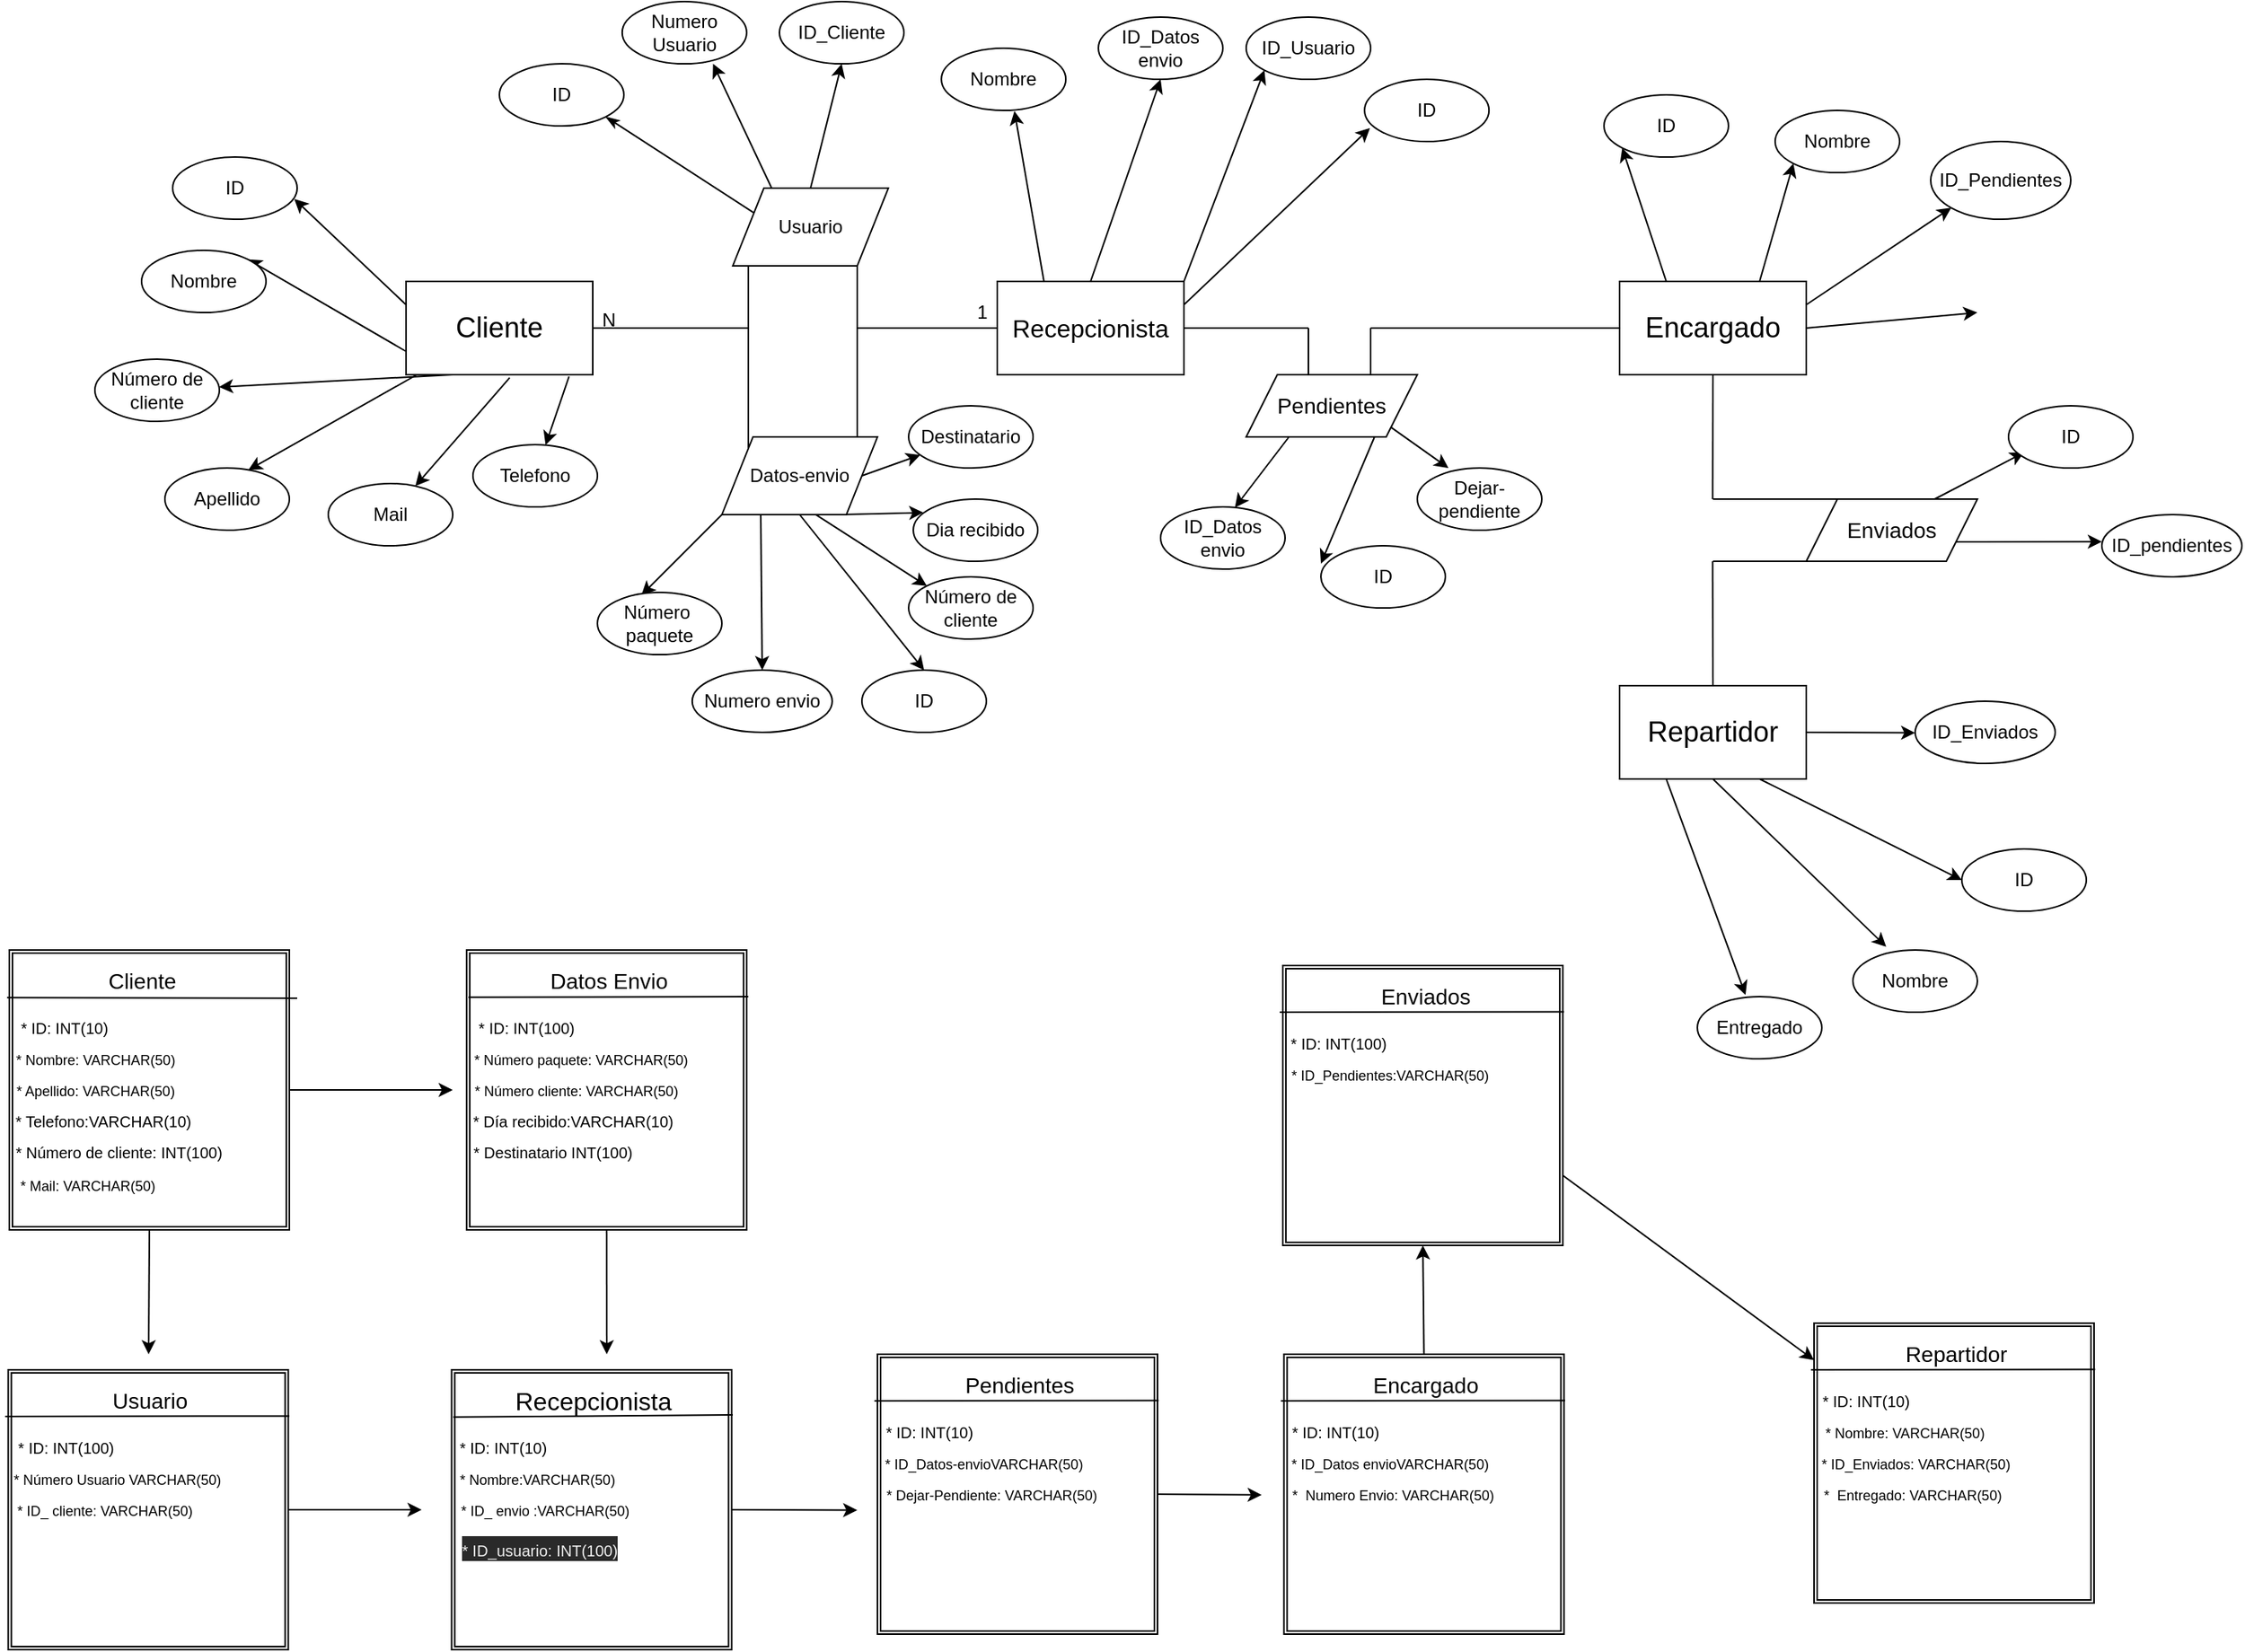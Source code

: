 <mxfile>
    <diagram id="szAuExEihpR_oLBRPBaR" name="Página-1">
        <mxGraphModel dx="1611" dy="537" grid="1" gridSize="10" guides="1" tooltips="1" connect="1" arrows="1" fold="1" page="1" pageScale="1" pageWidth="827" pageHeight="1169" math="0" shadow="0">
            <root>
                <mxCell id="0"/>
                <mxCell id="1" parent="0"/>
                <mxCell id="41" style="edgeStyle=none;html=1;exitX=0.25;exitY=1;exitDx=0;exitDy=0;" parent="1" source="2" target="45" edge="1">
                    <mxGeometry relative="1" as="geometry">
                        <mxPoint x="100" y="330" as="targetPoint"/>
                    </mxGeometry>
                </mxCell>
                <mxCell id="46" style="edgeStyle=none;html=1;entryX=0.67;entryY=0.032;entryDx=0;entryDy=0;entryPerimeter=0;" parent="1" source="2" target="47" edge="1">
                    <mxGeometry relative="1" as="geometry">
                        <mxPoint x="150.0" y="360.0" as="targetPoint"/>
                    </mxGeometry>
                </mxCell>
                <mxCell id="50" style="edgeStyle=none;html=1;exitX=0.555;exitY=1.033;exitDx=0;exitDy=0;exitPerimeter=0;" parent="1" source="2" target="48" edge="1">
                    <mxGeometry relative="1" as="geometry"/>
                </mxCell>
                <mxCell id="62" style="edgeStyle=none;html=1;exitX=0.873;exitY=1.019;exitDx=0;exitDy=0;exitPerimeter=0;" parent="1" source="2" target="61" edge="1">
                    <mxGeometry relative="1" as="geometry"/>
                </mxCell>
                <mxCell id="105" style="edgeStyle=none;html=1;exitX=0;exitY=0.25;exitDx=0;exitDy=0;entryX=0.977;entryY=0.675;entryDx=0;entryDy=0;entryPerimeter=0;" parent="1" source="2" target="104" edge="1">
                    <mxGeometry relative="1" as="geometry"/>
                </mxCell>
                <mxCell id="2" value="&lt;font style=&quot;font-size: 18px&quot;&gt;Cliente&lt;/font&gt;" style="rounded=0;whiteSpace=wrap;html=1;" parent="1" vertex="1">
                    <mxGeometry x="120" y="200" width="120" height="60" as="geometry"/>
                </mxCell>
                <mxCell id="4" value="" style="endArrow=none;html=1;exitX=1;exitY=0.5;exitDx=0;exitDy=0;" parent="1" source="2" edge="1">
                    <mxGeometry width="50" height="50" relative="1" as="geometry">
                        <mxPoint x="470" y="330" as="sourcePoint"/>
                        <mxPoint x="340" y="230" as="targetPoint"/>
                    </mxGeometry>
                </mxCell>
                <mxCell id="5" value="N" style="text;html=1;align=center;verticalAlign=middle;resizable=0;points=[];autosize=1;strokeColor=none;fillColor=none;" parent="1" vertex="1">
                    <mxGeometry x="240" y="215" width="20" height="20" as="geometry"/>
                </mxCell>
                <mxCell id="66" style="edgeStyle=none;html=1;exitX=0.25;exitY=0;exitDx=0;exitDy=0;entryX=0.587;entryY=1.01;entryDx=0;entryDy=0;entryPerimeter=0;" parent="1" source="7" target="68" edge="1">
                    <mxGeometry relative="1" as="geometry">
                        <mxPoint x="500.0" y="140.0" as="targetPoint"/>
                    </mxGeometry>
                </mxCell>
                <mxCell id="70" style="edgeStyle=none;html=1;exitX=0.5;exitY=0;exitDx=0;exitDy=0;entryX=0.5;entryY=1;entryDx=0;entryDy=0;" parent="1" source="7" target="69" edge="1">
                    <mxGeometry relative="1" as="geometry"/>
                </mxCell>
                <mxCell id="126" style="edgeStyle=none;html=1;exitX=1;exitY=0;exitDx=0;exitDy=0;entryX=0;entryY=1;entryDx=0;entryDy=0;" parent="1" source="7" target="127" edge="1">
                    <mxGeometry relative="1" as="geometry">
                        <mxPoint x="680" y="100" as="targetPoint"/>
                    </mxGeometry>
                </mxCell>
                <mxCell id="184" style="edgeStyle=none;html=1;exitX=1;exitY=0.25;exitDx=0;exitDy=0;entryX=0.043;entryY=0.785;entryDx=0;entryDy=0;entryPerimeter=0;" parent="1" source="7" target="185" edge="1">
                    <mxGeometry relative="1" as="geometry">
                        <mxPoint x="710" y="150" as="targetPoint"/>
                    </mxGeometry>
                </mxCell>
                <mxCell id="7" value="&lt;font size=&quot;3&quot;&gt;Recepcionista&lt;/font&gt;" style="rounded=0;whiteSpace=wrap;html=1;" parent="1" vertex="1">
                    <mxGeometry x="500" y="200" width="120" height="60" as="geometry"/>
                </mxCell>
                <mxCell id="8" value="" style="endArrow=none;html=1;" parent="1" target="7" edge="1">
                    <mxGeometry width="50" height="50" relative="1" as="geometry">
                        <mxPoint x="410" y="230" as="sourcePoint"/>
                        <mxPoint x="520" y="280" as="targetPoint"/>
                    </mxGeometry>
                </mxCell>
                <mxCell id="39" value="" style="endArrow=classic;html=1;exitX=0;exitY=0.75;exitDx=0;exitDy=0;entryX=1;entryY=0;entryDx=0;entryDy=0;" parent="1" source="2" target="43" edge="1">
                    <mxGeometry width="50" height="50" relative="1" as="geometry">
                        <mxPoint x="100" y="360" as="sourcePoint"/>
                        <mxPoint x="60" y="300" as="targetPoint"/>
                    </mxGeometry>
                </mxCell>
                <mxCell id="43" value="Nombre" style="ellipse;whiteSpace=wrap;html=1;" parent="1" vertex="1">
                    <mxGeometry x="-50" y="180" width="80" height="40" as="geometry"/>
                </mxCell>
                <mxCell id="45" value="Número de&lt;br&gt;cliente" style="ellipse;whiteSpace=wrap;html=1;" parent="1" vertex="1">
                    <mxGeometry x="-80" y="250" width="80" height="40" as="geometry"/>
                </mxCell>
                <mxCell id="47" value="Apellido" style="ellipse;whiteSpace=wrap;html=1;" parent="1" vertex="1">
                    <mxGeometry x="-35" y="320" width="80" height="40" as="geometry"/>
                </mxCell>
                <mxCell id="48" value="Mail" style="ellipse;whiteSpace=wrap;html=1;" parent="1" vertex="1">
                    <mxGeometry x="70" y="330" width="80" height="40" as="geometry"/>
                </mxCell>
                <mxCell id="61" value="Telefono" style="ellipse;whiteSpace=wrap;html=1;" parent="1" vertex="1">
                    <mxGeometry x="163" y="305" width="80" height="40" as="geometry"/>
                </mxCell>
                <mxCell id="65" value="1" style="text;html=1;align=center;verticalAlign=middle;resizable=0;points=[];autosize=1;strokeColor=none;fillColor=none;" parent="1" vertex="1">
                    <mxGeometry x="480" y="210" width="20" height="20" as="geometry"/>
                </mxCell>
                <mxCell id="68" value="Nombre" style="ellipse;whiteSpace=wrap;html=1;" parent="1" vertex="1">
                    <mxGeometry x="464.08" y="50" width="80" height="40" as="geometry"/>
                </mxCell>
                <mxCell id="69" value="ID_Datos&lt;br&gt;envio" style="ellipse;whiteSpace=wrap;html=1;" parent="1" vertex="1">
                    <mxGeometry x="565" y="30" width="80" height="40" as="geometry"/>
                </mxCell>
                <mxCell id="71" value="" style="endArrow=none;html=1;" parent="1" edge="1">
                    <mxGeometry width="50" height="50" relative="1" as="geometry">
                        <mxPoint x="340" y="310" as="sourcePoint"/>
                        <mxPoint x="340" y="230" as="targetPoint"/>
                    </mxGeometry>
                </mxCell>
                <mxCell id="72" value="" style="endArrow=none;html=1;" parent="1" edge="1">
                    <mxGeometry width="50" height="50" relative="1" as="geometry">
                        <mxPoint x="410" y="310" as="sourcePoint"/>
                        <mxPoint x="410" y="230" as="targetPoint"/>
                    </mxGeometry>
                </mxCell>
                <mxCell id="75" style="edgeStyle=none;html=1;exitX=0;exitY=1;exitDx=0;exitDy=0;entryX=0.354;entryY=0.044;entryDx=0;entryDy=0;entryPerimeter=0;" parent="1" source="73" target="74" edge="1">
                    <mxGeometry relative="1" as="geometry"/>
                </mxCell>
                <mxCell id="76" style="edgeStyle=none;html=1;entryX=0;entryY=0;entryDx=0;entryDy=0;exitX=0.599;exitY=0.994;exitDx=0;exitDy=0;exitPerimeter=0;" parent="1" source="73" target="77" edge="1">
                    <mxGeometry relative="1" as="geometry">
                        <mxPoint x="410.0" y="420" as="targetPoint"/>
                        <mxPoint x="382" y="360" as="sourcePoint"/>
                    </mxGeometry>
                </mxCell>
                <mxCell id="79" style="edgeStyle=none;html=1;exitX=0.75;exitY=1;exitDx=0;exitDy=0;entryX=0.08;entryY=0.217;entryDx=0;entryDy=0;entryPerimeter=0;" parent="1" source="73" target="78" edge="1">
                    <mxGeometry relative="1" as="geometry"/>
                </mxCell>
                <mxCell id="81" style="edgeStyle=none;html=1;exitX=1;exitY=0.5;exitDx=0;exitDy=0;" parent="1" source="73" target="80" edge="1">
                    <mxGeometry relative="1" as="geometry"/>
                </mxCell>
                <mxCell id="128" style="edgeStyle=none;html=1;exitX=0.5;exitY=1;exitDx=0;exitDy=0;entryX=0.5;entryY=0;entryDx=0;entryDy=0;" parent="1" source="73" target="129" edge="1">
                    <mxGeometry relative="1" as="geometry">
                        <mxPoint x="340" y="460" as="targetPoint"/>
                    </mxGeometry>
                </mxCell>
                <mxCell id="256" style="edgeStyle=none;html=1;exitX=0.25;exitY=1;exitDx=0;exitDy=0;entryX=0.5;entryY=0;entryDx=0;entryDy=0;" edge="1" parent="1" source="73" target="255">
                    <mxGeometry relative="1" as="geometry"/>
                </mxCell>
                <mxCell id="73" value="Datos-envio" style="shape=parallelogram;perimeter=parallelogramPerimeter;whiteSpace=wrap;html=1;fixedSize=1;" parent="1" vertex="1">
                    <mxGeometry x="323" y="300" width="100" height="50" as="geometry"/>
                </mxCell>
                <mxCell id="74" value="Número&amp;nbsp;&lt;br&gt;paquete" style="ellipse;whiteSpace=wrap;html=1;" parent="1" vertex="1">
                    <mxGeometry x="243" y="400" width="80" height="40" as="geometry"/>
                </mxCell>
                <mxCell id="77" value="Número de&lt;br&gt;cliente" style="ellipse;whiteSpace=wrap;html=1;" parent="1" vertex="1">
                    <mxGeometry x="443.04" y="390" width="80" height="40" as="geometry"/>
                </mxCell>
                <mxCell id="78" value="Dia recibido" style="ellipse;whiteSpace=wrap;html=1;" parent="1" vertex="1">
                    <mxGeometry x="446.04" y="340" width="80" height="40" as="geometry"/>
                </mxCell>
                <mxCell id="80" value="Destinatario" style="ellipse;whiteSpace=wrap;html=1;" parent="1" vertex="1">
                    <mxGeometry x="443.04" y="280" width="80" height="40" as="geometry"/>
                </mxCell>
                <mxCell id="269" style="edgeStyle=none;html=1;exitX=1;exitY=0.5;exitDx=0;exitDy=0;" edge="1" parent="1" source="100">
                    <mxGeometry relative="1" as="geometry">
                        <mxPoint x="150" y="720" as="targetPoint"/>
                    </mxGeometry>
                </mxCell>
                <mxCell id="270" style="edgeStyle=none;html=1;exitX=0.5;exitY=1;exitDx=0;exitDy=0;" edge="1" parent="1" source="100">
                    <mxGeometry relative="1" as="geometry">
                        <mxPoint x="-45.474" y="890" as="targetPoint"/>
                    </mxGeometry>
                </mxCell>
                <mxCell id="100" value="" style="shape=ext;double=1;whiteSpace=wrap;html=1;aspect=fixed;" parent="1" vertex="1">
                    <mxGeometry x="-135" y="630" width="180" height="180" as="geometry"/>
                </mxCell>
                <mxCell id="101" value="" style="endArrow=none;html=1;exitX=-0.008;exitY=0.17;exitDx=0;exitDy=0;exitPerimeter=0;" parent="1" source="100" edge="1">
                    <mxGeometry width="50" height="50" relative="1" as="geometry">
                        <mxPoint x="-135" y="670" as="sourcePoint"/>
                        <mxPoint x="50" y="661" as="targetPoint"/>
                    </mxGeometry>
                </mxCell>
                <mxCell id="102" value="&lt;font style=&quot;font-size: 14px&quot;&gt;Cliente&lt;/font&gt;" style="text;html=1;align=center;verticalAlign=middle;resizable=0;points=[];autosize=1;strokeColor=none;fillColor=none;" parent="1" vertex="1">
                    <mxGeometry x="-80" y="640" width="60" height="20" as="geometry"/>
                </mxCell>
                <mxCell id="103" value="&lt;font style=&quot;font-size: 9px&quot;&gt;* Nombre: VARCHAR(50)&lt;/font&gt;" style="text;html=1;align=center;verticalAlign=middle;resizable=0;points=[];autosize=1;strokeColor=none;fillColor=none;" parent="1" vertex="1">
                    <mxGeometry x="-140" y="690" width="120" height="20" as="geometry"/>
                </mxCell>
                <mxCell id="104" value="ID" style="ellipse;whiteSpace=wrap;html=1;" parent="1" vertex="1">
                    <mxGeometry x="-30" y="120" width="80" height="40" as="geometry"/>
                </mxCell>
                <mxCell id="106" value="&lt;font style=&quot;font-size: 10px&quot;&gt;* ID: INT(10)&lt;/font&gt;" style="text;html=1;align=center;verticalAlign=middle;resizable=0;points=[];autosize=1;strokeColor=none;fillColor=none;" parent="1" vertex="1">
                    <mxGeometry x="-135" y="670" width="70" height="20" as="geometry"/>
                </mxCell>
                <mxCell id="107" value="&lt;span style=&quot;font-size: 9px&quot;&gt;* Apellido: VARCHAR(50)&lt;/span&gt;" style="text;html=1;align=center;verticalAlign=middle;resizable=0;points=[];autosize=1;strokeColor=none;fillColor=none;fontSize=10;" parent="1" vertex="1">
                    <mxGeometry x="-140" y="710" width="120" height="20" as="geometry"/>
                </mxCell>
                <mxCell id="108" value="* Telefono:VARCHAR(10)" style="text;html=1;align=center;verticalAlign=middle;resizable=0;points=[];autosize=1;strokeColor=none;fillColor=none;fontSize=10;" parent="1" vertex="1">
                    <mxGeometry x="-140" y="730" width="130" height="20" as="geometry"/>
                </mxCell>
                <mxCell id="109" value="* Número de cliente: INT(100)" style="text;html=1;align=center;verticalAlign=middle;resizable=0;points=[];autosize=1;strokeColor=none;fillColor=none;fontSize=10;" parent="1" vertex="1">
                    <mxGeometry x="-140" y="750" width="150" height="20" as="geometry"/>
                </mxCell>
                <mxCell id="168" style="edgeStyle=none;rounded=1;html=1;exitX=0.5;exitY=1;exitDx=0;exitDy=0;fontSize=14;endArrow=none;endFill=0;" parent="1" source="112" edge="1">
                    <mxGeometry relative="1" as="geometry">
                        <mxPoint x="959.8" y="340" as="targetPoint"/>
                    </mxGeometry>
                </mxCell>
                <mxCell id="233" style="edgeStyle=none;html=1;exitX=0.25;exitY=0;exitDx=0;exitDy=0;fontSize=18;entryX=0;entryY=1;entryDx=0;entryDy=0;" parent="1" source="112" target="234" edge="1">
                    <mxGeometry relative="1" as="geometry">
                        <mxPoint x="990" y="150" as="targetPoint"/>
                    </mxGeometry>
                </mxCell>
                <mxCell id="236" style="edgeStyle=none;html=1;exitX=0.75;exitY=0;exitDx=0;exitDy=0;entryX=0;entryY=1;entryDx=0;entryDy=0;fontSize=18;" parent="1" source="112" target="235" edge="1">
                    <mxGeometry relative="1" as="geometry"/>
                </mxCell>
                <mxCell id="237" style="edgeStyle=none;html=1;exitX=1;exitY=0.25;exitDx=0;exitDy=0;fontSize=18;entryX=0;entryY=1;entryDx=0;entryDy=0;" parent="1" source="112" target="238" edge="1">
                    <mxGeometry relative="1" as="geometry">
                        <mxPoint x="1090.0" y="180" as="targetPoint"/>
                    </mxGeometry>
                </mxCell>
                <mxCell id="267" style="edgeStyle=none;html=1;exitX=1;exitY=0.5;exitDx=0;exitDy=0;" edge="1" parent="1" source="112">
                    <mxGeometry relative="1" as="geometry">
                        <mxPoint x="1130" y="220" as="targetPoint"/>
                    </mxGeometry>
                </mxCell>
                <mxCell id="112" value="&lt;font style=&quot;font-size: 18px&quot;&gt;Encargado&lt;/font&gt;" style="rounded=0;whiteSpace=wrap;html=1;" parent="1" vertex="1">
                    <mxGeometry x="900" y="200" width="120" height="60" as="geometry"/>
                </mxCell>
                <mxCell id="120" value="" style="endArrow=none;html=1;fontSize=18;exitX=1;exitY=0.5;exitDx=0;exitDy=0;" parent="1" source="7" edge="1">
                    <mxGeometry width="50" height="50" relative="1" as="geometry">
                        <mxPoint x="620" y="240" as="sourcePoint"/>
                        <mxPoint x="700" y="230" as="targetPoint"/>
                    </mxGeometry>
                </mxCell>
                <mxCell id="122" value="" style="endArrow=none;html=1;fontSize=18;entryX=0;entryY=0.5;entryDx=0;entryDy=0;" parent="1" target="112" edge="1">
                    <mxGeometry width="50" height="50" relative="1" as="geometry">
                        <mxPoint x="740" y="230" as="sourcePoint"/>
                        <mxPoint x="810" y="240" as="targetPoint"/>
                    </mxGeometry>
                </mxCell>
                <mxCell id="123" value="" style="endArrow=none;html=1;fontSize=18;" parent="1" edge="1">
                    <mxGeometry width="50" height="50" relative="1" as="geometry">
                        <mxPoint x="340" y="230" as="sourcePoint"/>
                        <mxPoint x="340" y="170" as="targetPoint"/>
                    </mxGeometry>
                </mxCell>
                <mxCell id="124" value="" style="endArrow=none;html=1;fontSize=18;" parent="1" edge="1">
                    <mxGeometry width="50" height="50" relative="1" as="geometry">
                        <mxPoint x="410" y="230" as="sourcePoint"/>
                        <mxPoint x="410" y="170" as="targetPoint"/>
                    </mxGeometry>
                </mxCell>
                <mxCell id="130" style="edgeStyle=none;html=1;exitX=0.25;exitY=0;exitDx=0;exitDy=0;entryX=0.73;entryY=1.001;entryDx=0;entryDy=0;entryPerimeter=0;" parent="1" source="125" target="132" edge="1">
                    <mxGeometry relative="1" as="geometry">
                        <mxPoint x="330" y="110" as="targetPoint"/>
                    </mxGeometry>
                </mxCell>
                <mxCell id="131" style="edgeStyle=none;html=1;exitX=0.5;exitY=0;exitDx=0;exitDy=0;entryX=0.5;entryY=1;entryDx=0;entryDy=0;" parent="1" source="125" target="133" edge="1">
                    <mxGeometry relative="1" as="geometry">
                        <mxPoint x="380" y="100" as="targetPoint"/>
                    </mxGeometry>
                </mxCell>
                <mxCell id="182" style="edgeStyle=none;rounded=1;html=1;exitX=0;exitY=0.25;exitDx=0;exitDy=0;fontSize=14;startArrow=none;startFill=0;endArrow=classicThin;endFill=1;entryX=1;entryY=1;entryDx=0;entryDy=0;" parent="1" source="125" target="183" edge="1">
                    <mxGeometry relative="1" as="geometry">
                        <mxPoint x="260" y="100" as="targetPoint"/>
                    </mxGeometry>
                </mxCell>
                <mxCell id="125" value="Usuario" style="shape=parallelogram;perimeter=parallelogramPerimeter;whiteSpace=wrap;html=1;fixedSize=1;" parent="1" vertex="1">
                    <mxGeometry x="330" y="140" width="100" height="50" as="geometry"/>
                </mxCell>
                <mxCell id="127" value="ID_Usuario" style="ellipse;whiteSpace=wrap;html=1;" parent="1" vertex="1">
                    <mxGeometry x="660" y="30" width="80" height="40" as="geometry"/>
                </mxCell>
                <mxCell id="129" value="ID" style="ellipse;whiteSpace=wrap;html=1;" parent="1" vertex="1">
                    <mxGeometry x="413" y="450" width="80" height="40" as="geometry"/>
                </mxCell>
                <mxCell id="132" value="Numero&lt;br&gt;Usuario" style="ellipse;whiteSpace=wrap;html=1;" parent="1" vertex="1">
                    <mxGeometry x="258.92" y="20" width="80" height="40" as="geometry"/>
                </mxCell>
                <mxCell id="133" value="ID_Cliente" style="ellipse;whiteSpace=wrap;html=1;" parent="1" vertex="1">
                    <mxGeometry x="360" y="20" width="80" height="40" as="geometry"/>
                </mxCell>
                <mxCell id="146" style="edgeStyle=none;html=1;exitX=0.25;exitY=1;exitDx=0;exitDy=0;fontSize=14;entryX=0.597;entryY=0.011;entryDx=0;entryDy=0;entryPerimeter=0;" parent="1" source="139" target="145" edge="1">
                    <mxGeometry relative="1" as="geometry">
                        <mxPoint x="680" y="330" as="targetPoint"/>
                    </mxGeometry>
                </mxCell>
                <mxCell id="148" style="edgeStyle=none;html=1;exitX=0.75;exitY=1;exitDx=0;exitDy=0;entryX=0;entryY=0.286;entryDx=0;entryDy=0;entryPerimeter=0;fontSize=14;" parent="1" source="139" target="147" edge="1">
                    <mxGeometry relative="1" as="geometry"/>
                </mxCell>
                <mxCell id="261" style="edgeStyle=none;html=1;exitX=1;exitY=1;exitDx=0;exitDy=0;" edge="1" parent="1" source="139">
                    <mxGeometry relative="1" as="geometry">
                        <mxPoint x="790" y="320" as="targetPoint"/>
                    </mxGeometry>
                </mxCell>
                <mxCell id="139" value="&lt;font style=&quot;font-size: 14px&quot;&gt;Pendientes&lt;/font&gt;" style="shape=parallelogram;perimeter=parallelogramPerimeter;whiteSpace=wrap;html=1;fixedSize=1;" parent="1" vertex="1">
                    <mxGeometry x="660" y="260" width="110" height="40" as="geometry"/>
                </mxCell>
                <mxCell id="141" value="" style="endArrow=none;html=1;" parent="1" edge="1">
                    <mxGeometry width="50" height="50" relative="1" as="geometry">
                        <mxPoint x="700" y="260" as="sourcePoint"/>
                        <mxPoint x="700" y="230" as="targetPoint"/>
                    </mxGeometry>
                </mxCell>
                <mxCell id="142" value="" style="endArrow=none;html=1;" parent="1" edge="1">
                    <mxGeometry width="50" height="50" relative="1" as="geometry">
                        <mxPoint x="740" y="260" as="sourcePoint"/>
                        <mxPoint x="740" y="230" as="targetPoint"/>
                    </mxGeometry>
                </mxCell>
                <mxCell id="145" value="ID_Datos&lt;br&gt;envio" style="ellipse;whiteSpace=wrap;html=1;" parent="1" vertex="1">
                    <mxGeometry x="605" y="345" width="80" height="40" as="geometry"/>
                </mxCell>
                <mxCell id="147" value="ID" style="ellipse;whiteSpace=wrap;html=1;" parent="1" vertex="1">
                    <mxGeometry x="708.04" y="370" width="80" height="40" as="geometry"/>
                </mxCell>
                <mxCell id="271" style="edgeStyle=none;html=1;exitX=0.5;exitY=1;exitDx=0;exitDy=0;" edge="1" parent="1" source="150">
                    <mxGeometry relative="1" as="geometry">
                        <mxPoint x="249" y="890" as="targetPoint"/>
                    </mxGeometry>
                </mxCell>
                <mxCell id="150" value="" style="shape=ext;double=1;whiteSpace=wrap;html=1;aspect=fixed;" parent="1" vertex="1">
                    <mxGeometry x="158.92" y="630" width="180" height="180" as="geometry"/>
                </mxCell>
                <mxCell id="152" value="&lt;font style=&quot;font-size: 14px&quot;&gt;Datos Envio&lt;/font&gt;" style="text;html=1;align=center;verticalAlign=middle;resizable=0;points=[];autosize=1;strokeColor=none;fillColor=none;" parent="1" vertex="1">
                    <mxGeometry x="205" y="640" width="90" height="20" as="geometry"/>
                </mxCell>
                <mxCell id="153" value="&lt;font style=&quot;font-size: 9px&quot;&gt;* Número paquete: VARCHAR(50)&lt;/font&gt;" style="text;html=1;align=center;verticalAlign=middle;resizable=0;points=[];autosize=1;strokeColor=none;fillColor=none;" parent="1" vertex="1">
                    <mxGeometry x="156.96" y="690" width="150" height="20" as="geometry"/>
                </mxCell>
                <mxCell id="154" value="&lt;font style=&quot;font-size: 10px&quot;&gt;* ID: INT(100)&lt;/font&gt;" style="text;html=1;align=center;verticalAlign=middle;resizable=0;points=[];autosize=1;strokeColor=none;fillColor=none;" parent="1" vertex="1">
                    <mxGeometry x="156.96" y="670" width="80" height="20" as="geometry"/>
                </mxCell>
                <mxCell id="155" value="&lt;span style=&quot;font-size: 9px&quot;&gt;* Número cliente: VARCHAR(50)&lt;/span&gt;" style="text;html=1;align=center;verticalAlign=middle;resizable=0;points=[];autosize=1;strokeColor=none;fillColor=none;fontSize=10;" parent="1" vertex="1">
                    <mxGeometry x="153.92" y="710" width="150" height="20" as="geometry"/>
                </mxCell>
                <mxCell id="156" value="* Día recibido:VARCHAR(10)" style="text;html=1;align=center;verticalAlign=middle;resizable=0;points=[];autosize=1;strokeColor=none;fillColor=none;fontSize=10;" parent="1" vertex="1">
                    <mxGeometry x="156.96" y="730" width="140" height="20" as="geometry"/>
                </mxCell>
                <mxCell id="157" value="* Destinatario INT(100)" style="text;html=1;align=center;verticalAlign=middle;resizable=0;points=[];autosize=1;strokeColor=none;fillColor=none;fontSize=10;" parent="1" vertex="1">
                    <mxGeometry x="153.92" y="750" width="120" height="20" as="geometry"/>
                </mxCell>
                <mxCell id="160" value="" style="endArrow=none;html=1;fontSize=14;entryX=0.006;entryY=0.169;entryDx=0;entryDy=0;entryPerimeter=0;" parent="1" target="150" edge="1">
                    <mxGeometry width="50" height="50" relative="1" as="geometry">
                        <mxPoint x="340" y="660" as="sourcePoint"/>
                        <mxPoint x="-6.08" y="570" as="targetPoint"/>
                    </mxGeometry>
                </mxCell>
                <mxCell id="169" style="edgeStyle=none;rounded=1;html=1;exitX=0.5;exitY=0;exitDx=0;exitDy=0;fontSize=14;endArrow=none;endFill=0;" parent="1" source="164" edge="1">
                    <mxGeometry relative="1" as="geometry">
                        <mxPoint x="959.8" y="380" as="targetPoint"/>
                    </mxGeometry>
                </mxCell>
                <mxCell id="241" style="edgeStyle=none;html=1;exitX=0.5;exitY=1;exitDx=0;exitDy=0;fontSize=18;entryX=0.267;entryY=-0.053;entryDx=0;entryDy=0;entryPerimeter=0;" parent="1" source="164" target="244" edge="1">
                    <mxGeometry relative="1" as="geometry">
                        <mxPoint x="1070" y="620" as="targetPoint"/>
                    </mxGeometry>
                </mxCell>
                <mxCell id="246" style="edgeStyle=none;html=1;exitX=0.75;exitY=1;exitDx=0;exitDy=0;entryX=0;entryY=0.5;entryDx=0;entryDy=0;fontSize=18;" parent="1" source="164" target="245" edge="1">
                    <mxGeometry relative="1" as="geometry"/>
                </mxCell>
                <mxCell id="248" style="edgeStyle=none;html=1;exitX=0.25;exitY=1;exitDx=0;exitDy=0;fontSize=18;entryX=0.387;entryY=-0.027;entryDx=0;entryDy=0;entryPerimeter=0;" parent="1" source="164" target="249" edge="1">
                    <mxGeometry relative="1" as="geometry">
                        <mxPoint x="980.0" y="650" as="targetPoint"/>
                    </mxGeometry>
                </mxCell>
                <mxCell id="258" style="edgeStyle=none;html=1;exitX=1;exitY=0.5;exitDx=0;exitDy=0;" edge="1" parent="1" source="164">
                    <mxGeometry relative="1" as="geometry">
                        <mxPoint x="1090" y="490.333" as="targetPoint"/>
                    </mxGeometry>
                </mxCell>
                <mxCell id="164" value="&lt;font style=&quot;font-size: 18px&quot;&gt;Repartidor&lt;/font&gt;" style="rounded=0;whiteSpace=wrap;html=1;" parent="1" vertex="1">
                    <mxGeometry x="900" y="460" width="120" height="60" as="geometry"/>
                </mxCell>
                <mxCell id="170" style="edgeStyle=none;rounded=1;html=1;exitX=0.75;exitY=0;exitDx=0;exitDy=0;fontSize=14;endArrow=classic;endFill=1;" parent="1" source="165" edge="1">
                    <mxGeometry relative="1" as="geometry">
                        <mxPoint x="1160" y="310" as="targetPoint"/>
                    </mxGeometry>
                </mxCell>
                <mxCell id="172" style="edgeStyle=none;rounded=1;html=1;exitX=1;exitY=0.75;exitDx=0;exitDy=0;fontSize=14;endArrow=classic;endFill=1;" parent="1" source="165" edge="1">
                    <mxGeometry relative="1" as="geometry">
                        <mxPoint x="1210" y="367.4" as="targetPoint"/>
                    </mxGeometry>
                </mxCell>
                <mxCell id="165" value="&lt;span style=&quot;font-size: 14px&quot;&gt;Enviados&lt;/span&gt;" style="shape=parallelogram;perimeter=parallelogramPerimeter;whiteSpace=wrap;html=1;fixedSize=1;" parent="1" vertex="1">
                    <mxGeometry x="1020" y="340" width="110" height="40" as="geometry"/>
                </mxCell>
                <mxCell id="166" value="" style="endArrow=none;html=1;rounded=1;fontSize=14;" parent="1" edge="1">
                    <mxGeometry width="50" height="50" relative="1" as="geometry">
                        <mxPoint x="1050" y="340" as="sourcePoint"/>
                        <mxPoint x="960" y="340" as="targetPoint"/>
                    </mxGeometry>
                </mxCell>
                <mxCell id="167" value="" style="endArrow=none;html=1;rounded=1;fontSize=14;exitX=0;exitY=1;exitDx=0;exitDy=0;" parent="1" source="165" edge="1">
                    <mxGeometry width="50" height="50" relative="1" as="geometry">
                        <mxPoint x="900" y="440" as="sourcePoint"/>
                        <mxPoint x="960" y="380" as="targetPoint"/>
                    </mxGeometry>
                </mxCell>
                <mxCell id="175" value="ID" style="ellipse;whiteSpace=wrap;html=1;" parent="1" vertex="1">
                    <mxGeometry x="1150" y="280" width="80" height="40" as="geometry"/>
                </mxCell>
                <mxCell id="176" value="ID_pendientes" style="ellipse;whiteSpace=wrap;html=1;" parent="1" vertex="1">
                    <mxGeometry x="1210" y="350" width="90" height="40" as="geometry"/>
                </mxCell>
                <mxCell id="183" value="ID" style="ellipse;whiteSpace=wrap;html=1;" parent="1" vertex="1">
                    <mxGeometry x="180" y="60" width="80" height="40" as="geometry"/>
                </mxCell>
                <mxCell id="185" value="ID" style="ellipse;whiteSpace=wrap;html=1;" parent="1" vertex="1">
                    <mxGeometry x="736.08" y="70" width="80" height="40" as="geometry"/>
                </mxCell>
                <mxCell id="272" style="edgeStyle=none;html=1;exitX=1;exitY=0.5;exitDx=0;exitDy=0;" edge="1" parent="1" source="186">
                    <mxGeometry relative="1" as="geometry">
                        <mxPoint x="130" y="990" as="targetPoint"/>
                    </mxGeometry>
                </mxCell>
                <mxCell id="186" value="" style="shape=ext;double=1;whiteSpace=wrap;html=1;aspect=fixed;" parent="1" vertex="1">
                    <mxGeometry x="-135.72" y="900" width="180" height="180" as="geometry"/>
                </mxCell>
                <mxCell id="187" value="&lt;font style=&quot;font-size: 14px&quot;&gt;Usuario&lt;/font&gt;" style="text;html=1;align=center;verticalAlign=middle;resizable=0;points=[];autosize=1;strokeColor=none;fillColor=none;" parent="1" vertex="1">
                    <mxGeometry x="-74.64" y="910" width="60" height="20" as="geometry"/>
                </mxCell>
                <mxCell id="188" value="&lt;font style=&quot;font-size: 9px&quot;&gt;* Número Usuario VARCHAR(50)&lt;/font&gt;" style="text;html=1;align=center;verticalAlign=middle;resizable=0;points=[];autosize=1;strokeColor=none;fillColor=none;" parent="1" vertex="1">
                    <mxGeometry x="-140.72" y="960" width="150" height="20" as="geometry"/>
                </mxCell>
                <mxCell id="189" value="&lt;font style=&quot;font-size: 10px&quot;&gt;* ID: INT(100)&lt;/font&gt;" style="text;html=1;align=center;verticalAlign=middle;resizable=0;points=[];autosize=1;strokeColor=none;fillColor=none;" parent="1" vertex="1">
                    <mxGeometry x="-138.76" y="940" width="80" height="20" as="geometry"/>
                </mxCell>
                <mxCell id="190" value="&lt;span style=&quot;font-size: 9px&quot;&gt;* ID_ cliente: VARCHAR(50)&lt;/span&gt;" style="text;html=1;align=center;verticalAlign=middle;resizable=0;points=[];autosize=1;strokeColor=none;fillColor=none;fontSize=10;" parent="1" vertex="1">
                    <mxGeometry x="-138.76" y="980" width="130" height="20" as="geometry"/>
                </mxCell>
                <mxCell id="193" value="" style="endArrow=none;html=1;fontSize=14;exitX=1.004;exitY=0.165;exitDx=0;exitDy=0;exitPerimeter=0;" parent="1" source="186" edge="1">
                    <mxGeometry width="50" height="50" relative="1" as="geometry">
                        <mxPoint x="-350.72" y="890" as="sourcePoint"/>
                        <mxPoint x="-137.68" y="930" as="targetPoint"/>
                    </mxGeometry>
                </mxCell>
                <mxCell id="273" style="edgeStyle=none;html=1;exitX=1;exitY=0.5;exitDx=0;exitDy=0;" edge="1" parent="1" source="198">
                    <mxGeometry relative="1" as="geometry">
                        <mxPoint x="410" y="990.25" as="targetPoint"/>
                    </mxGeometry>
                </mxCell>
                <mxCell id="198" value="" style="shape=ext;double=1;whiteSpace=wrap;html=1;aspect=fixed;" parent="1" vertex="1">
                    <mxGeometry x="149.28" y="900" width="180" height="180" as="geometry"/>
                </mxCell>
                <mxCell id="199" value="&lt;span style=&quot;font-size: medium&quot;&gt;Recepcionista&lt;/span&gt;" style="text;html=1;align=center;verticalAlign=middle;resizable=0;points=[];autosize=1;strokeColor=none;fillColor=none;" parent="1" vertex="1">
                    <mxGeometry x="180.36" y="910" width="120" height="20" as="geometry"/>
                </mxCell>
                <mxCell id="200" value="&lt;font style=&quot;font-size: 9px&quot;&gt;* Nombre:VARCHAR(50)&lt;/font&gt;" style="text;html=1;align=center;verticalAlign=middle;resizable=0;points=[];autosize=1;strokeColor=none;fillColor=none;" parent="1" vertex="1">
                    <mxGeometry x="144.28" y="960" width="120" height="20" as="geometry"/>
                </mxCell>
                <mxCell id="201" value="&lt;font style=&quot;font-size: 10px&quot;&gt;* ID: INT(10)&lt;/font&gt;" style="text;html=1;align=center;verticalAlign=middle;resizable=0;points=[];autosize=1;strokeColor=none;fillColor=none;" parent="1" vertex="1">
                    <mxGeometry x="147.32" y="940" width="70" height="20" as="geometry"/>
                </mxCell>
                <mxCell id="202" value="&lt;span style=&quot;font-size: 9px&quot;&gt;* ID_ envio :VARCHAR(50)&lt;/span&gt;" style="text;html=1;align=center;verticalAlign=middle;resizable=0;points=[];autosize=1;strokeColor=none;fillColor=none;fontSize=10;" parent="1" vertex="1">
                    <mxGeometry x="149.28" y="980" width="120" height="20" as="geometry"/>
                </mxCell>
                <mxCell id="203" value="" style="endArrow=none;html=1;fontSize=14;entryX=0.006;entryY=0.169;entryDx=0;entryDy=0;entryPerimeter=0;exitX=1.004;exitY=0.161;exitDx=0;exitDy=0;exitPerimeter=0;" parent="1" source="198" target="198" edge="1">
                    <mxGeometry width="50" height="50" relative="1" as="geometry">
                        <mxPoint x="324.28" y="930" as="sourcePoint"/>
                        <mxPoint x="-15.72" y="840" as="targetPoint"/>
                    </mxGeometry>
                </mxCell>
                <mxCell id="205" value="&lt;span style=&quot;font-size: 9px&quot;&gt;* Mail: VARCHAR(50)&lt;/span&gt;" style="text;html=1;align=center;verticalAlign=middle;resizable=0;points=[];autosize=1;strokeColor=none;fillColor=none;fontSize=14;" parent="1" vertex="1">
                    <mxGeometry x="-135" y="770" width="100" height="20" as="geometry"/>
                </mxCell>
                <mxCell id="207" value="&lt;span style=&quot;color: rgb(240 , 240 , 240) ; font-family: &amp;#34;helvetica&amp;#34; ; font-style: normal ; font-weight: 400 ; letter-spacing: normal ; text-align: center ; text-indent: 0px ; text-transform: none ; word-spacing: 0px ; background-color: rgb(42 , 42 , 42) ; display: inline ; float: none&quot;&gt;&lt;font style=&quot;font-size: 10px&quot;&gt;* ID_usuario: INT(100)&lt;/font&gt;&lt;/span&gt;" style="text;whiteSpace=wrap;html=1;fontSize=14;" parent="1" vertex="1">
                    <mxGeometry x="153.92" y="1000" width="130" height="30" as="geometry"/>
                </mxCell>
                <mxCell id="274" style="edgeStyle=none;html=1;exitX=1;exitY=0.5;exitDx=0;exitDy=0;" edge="1" parent="1" source="209">
                    <mxGeometry relative="1" as="geometry">
                        <mxPoint x="670" y="980.474" as="targetPoint"/>
                    </mxGeometry>
                </mxCell>
                <mxCell id="209" value="" style="shape=ext;double=1;whiteSpace=wrap;html=1;aspect=fixed;" parent="1" vertex="1">
                    <mxGeometry x="423" y="890" width="180" height="180" as="geometry"/>
                </mxCell>
                <mxCell id="210" value="&lt;span style=&quot;font-size: 14px&quot;&gt;Pendientes&lt;/span&gt;" style="text;html=1;align=center;verticalAlign=middle;resizable=0;points=[];autosize=1;strokeColor=none;fillColor=none;" parent="1" vertex="1">
                    <mxGeometry x="469.08" y="900" width="90" height="20" as="geometry"/>
                </mxCell>
                <mxCell id="211" value="&lt;font style=&quot;font-size: 9px&quot;&gt;* ID_Datos-envioVARCHAR(50)&lt;/font&gt;" style="text;html=1;align=center;verticalAlign=middle;resizable=0;points=[];autosize=1;strokeColor=none;fillColor=none;" parent="1" vertex="1">
                    <mxGeometry x="421.04" y="950" width="140" height="20" as="geometry"/>
                </mxCell>
                <mxCell id="212" value="&lt;font style=&quot;font-size: 10px&quot;&gt;* ID: INT(10)&lt;/font&gt;" style="text;html=1;align=center;verticalAlign=middle;resizable=0;points=[];autosize=1;strokeColor=none;fillColor=none;" parent="1" vertex="1">
                    <mxGeometry x="421.04" y="930" width="70" height="20" as="geometry"/>
                </mxCell>
                <mxCell id="213" value="&lt;span style=&quot;font-size: 9px&quot;&gt;* Dejar-Pendiente: VARCHAR(50)&lt;/span&gt;" style="text;html=1;align=center;verticalAlign=middle;resizable=0;points=[];autosize=1;strokeColor=none;fillColor=none;fontSize=10;" parent="1" vertex="1">
                    <mxGeometry x="421.04" y="970" width="150" height="20" as="geometry"/>
                </mxCell>
                <mxCell id="214" value="" style="endArrow=none;html=1;fontSize=14;exitX=1.004;exitY=0.165;exitDx=0;exitDy=0;exitPerimeter=0;" parent="1" source="209" edge="1">
                    <mxGeometry width="50" height="50" relative="1" as="geometry">
                        <mxPoint x="208" y="880" as="sourcePoint"/>
                        <mxPoint x="421.04" y="920" as="targetPoint"/>
                    </mxGeometry>
                </mxCell>
                <mxCell id="275" style="edgeStyle=none;html=1;exitX=0.5;exitY=0;exitDx=0;exitDy=0;entryX=0.5;entryY=1;entryDx=0;entryDy=0;" edge="1" parent="1" source="215" target="221">
                    <mxGeometry relative="1" as="geometry"/>
                </mxCell>
                <mxCell id="215" value="" style="shape=ext;double=1;whiteSpace=wrap;html=1;aspect=fixed;" parent="1" vertex="1">
                    <mxGeometry x="684.28" y="890" width="180" height="180" as="geometry"/>
                </mxCell>
                <mxCell id="216" value="&lt;span style=&quot;font-size: 14px&quot;&gt;Encargado&lt;/span&gt;" style="text;html=1;align=center;verticalAlign=middle;resizable=0;points=[];autosize=1;strokeColor=none;fillColor=none;" parent="1" vertex="1">
                    <mxGeometry x="735.36" y="900" width="80" height="20" as="geometry"/>
                </mxCell>
                <mxCell id="217" value="&lt;font style=&quot;font-size: 9px&quot;&gt;* ID_Datos envioVARCHAR(50)&lt;/font&gt;" style="text;html=1;align=center;verticalAlign=middle;resizable=0;points=[];autosize=1;strokeColor=none;fillColor=none;" parent="1" vertex="1">
                    <mxGeometry x="682.32" y="950" width="140" height="20" as="geometry"/>
                </mxCell>
                <mxCell id="218" value="&lt;font style=&quot;font-size: 10px&quot;&gt;* ID: INT(10)&lt;/font&gt;" style="text;html=1;align=center;verticalAlign=middle;resizable=0;points=[];autosize=1;strokeColor=none;fillColor=none;" parent="1" vertex="1">
                    <mxGeometry x="682.32" y="930" width="70" height="20" as="geometry"/>
                </mxCell>
                <mxCell id="219" value="&lt;span style=&quot;font-size: 9px&quot;&gt;*&amp;nbsp; Numero Envio: VARCHAR(50)&lt;/span&gt;" style="text;html=1;align=center;verticalAlign=middle;resizable=0;points=[];autosize=1;strokeColor=none;fillColor=none;fontSize=10;" parent="1" vertex="1">
                    <mxGeometry x="679.28" y="970" width="150" height="20" as="geometry"/>
                </mxCell>
                <mxCell id="220" value="" style="endArrow=none;html=1;fontSize=14;exitX=1.004;exitY=0.165;exitDx=0;exitDy=0;exitPerimeter=0;" parent="1" source="215" edge="1">
                    <mxGeometry width="50" height="50" relative="1" as="geometry">
                        <mxPoint x="469.28" y="880" as="sourcePoint"/>
                        <mxPoint x="682.32" y="920" as="targetPoint"/>
                    </mxGeometry>
                </mxCell>
                <mxCell id="276" style="edgeStyle=none;html=1;exitX=1;exitY=0.75;exitDx=0;exitDy=0;" edge="1" parent="1" source="221" target="227">
                    <mxGeometry relative="1" as="geometry"/>
                </mxCell>
                <mxCell id="221" value="" style="shape=ext;double=1;whiteSpace=wrap;html=1;aspect=fixed;" parent="1" vertex="1">
                    <mxGeometry x="683.56" y="640" width="180" height="180" as="geometry"/>
                </mxCell>
                <mxCell id="222" value="&lt;span style=&quot;font-size: 14px&quot;&gt;Enviados&lt;/span&gt;" style="text;html=1;align=center;verticalAlign=middle;resizable=0;points=[];autosize=1;strokeColor=none;fillColor=none;" parent="1" vertex="1">
                    <mxGeometry x="739.64" y="650" width="70" height="20" as="geometry"/>
                </mxCell>
                <mxCell id="223" value="&lt;font style=&quot;font-size: 9px&quot;&gt;* ID_Pendientes:VARCHAR(50)&lt;/font&gt;" style="text;html=1;align=center;verticalAlign=middle;resizable=0;points=[];autosize=1;strokeColor=none;fillColor=none;" parent="1" vertex="1">
                    <mxGeometry x="681.6" y="700" width="140" height="20" as="geometry"/>
                </mxCell>
                <mxCell id="224" value="&lt;font style=&quot;font-size: 10px&quot;&gt;* ID: INT(100)&lt;/font&gt;" style="text;html=1;align=center;verticalAlign=middle;resizable=0;points=[];autosize=1;strokeColor=none;fillColor=none;" parent="1" vertex="1">
                    <mxGeometry x="678.56" y="680" width="80" height="20" as="geometry"/>
                </mxCell>
                <mxCell id="226" value="" style="endArrow=none;html=1;fontSize=14;exitX=1.004;exitY=0.165;exitDx=0;exitDy=0;exitPerimeter=0;" parent="1" source="221" edge="1">
                    <mxGeometry width="50" height="50" relative="1" as="geometry">
                        <mxPoint x="468.56" y="630" as="sourcePoint"/>
                        <mxPoint x="681.6" y="670" as="targetPoint"/>
                    </mxGeometry>
                </mxCell>
                <mxCell id="227" value="" style="shape=ext;double=1;whiteSpace=wrap;html=1;aspect=fixed;" parent="1" vertex="1">
                    <mxGeometry x="1025" y="870" width="180" height="180" as="geometry"/>
                </mxCell>
                <mxCell id="228" value="&lt;span style=&quot;font-size: 14px&quot;&gt;Repartidor&lt;/span&gt;" style="text;html=1;align=center;verticalAlign=middle;resizable=0;points=[];autosize=1;strokeColor=none;fillColor=none;" parent="1" vertex="1">
                    <mxGeometry x="1076.08" y="880" width="80" height="20" as="geometry"/>
                </mxCell>
                <mxCell id="230" value="&lt;font style=&quot;font-size: 10px&quot;&gt;* ID: INT(10)&lt;/font&gt;" style="text;html=1;align=center;verticalAlign=middle;resizable=0;points=[];autosize=1;strokeColor=none;fillColor=none;" parent="1" vertex="1">
                    <mxGeometry x="1023.04" y="910" width="70" height="20" as="geometry"/>
                </mxCell>
                <mxCell id="231" value="&lt;span style=&quot;font-size: 9px&quot;&gt;* ID_Enviados: VARCHAR(50)&lt;/span&gt;" style="text;html=1;align=center;verticalAlign=middle;resizable=0;points=[];autosize=1;strokeColor=none;fillColor=none;fontSize=10;" parent="1" vertex="1">
                    <mxGeometry x="1020" y="950" width="140" height="20" as="geometry"/>
                </mxCell>
                <mxCell id="232" value="" style="endArrow=none;html=1;fontSize=14;exitX=1.004;exitY=0.165;exitDx=0;exitDy=0;exitPerimeter=0;" parent="1" source="227" edge="1">
                    <mxGeometry width="50" height="50" relative="1" as="geometry">
                        <mxPoint x="810" y="860" as="sourcePoint"/>
                        <mxPoint x="1023.04" y="900" as="targetPoint"/>
                    </mxGeometry>
                </mxCell>
                <mxCell id="234" value="ID" style="ellipse;whiteSpace=wrap;html=1;" parent="1" vertex="1">
                    <mxGeometry x="890" y="80" width="80" height="40" as="geometry"/>
                </mxCell>
                <mxCell id="235" value="Nombre" style="ellipse;whiteSpace=wrap;html=1;" parent="1" vertex="1">
                    <mxGeometry x="1000" y="90" width="80" height="40" as="geometry"/>
                </mxCell>
                <mxCell id="238" value="ID_Pendientes" style="ellipse;whiteSpace=wrap;html=1;" parent="1" vertex="1">
                    <mxGeometry x="1100" y="110" width="90" height="50" as="geometry"/>
                </mxCell>
                <mxCell id="244" value="Nombre" style="ellipse;whiteSpace=wrap;html=1;" parent="1" vertex="1">
                    <mxGeometry x="1050" y="630" width="80" height="40" as="geometry"/>
                </mxCell>
                <mxCell id="245" value="ID" style="ellipse;whiteSpace=wrap;html=1;" parent="1" vertex="1">
                    <mxGeometry x="1120" y="565" width="80" height="40" as="geometry"/>
                </mxCell>
                <mxCell id="249" value="Entregado" style="ellipse;whiteSpace=wrap;html=1;" parent="1" vertex="1">
                    <mxGeometry x="950" y="660" width="80" height="40" as="geometry"/>
                </mxCell>
                <mxCell id="251" value="&lt;span style=&quot;font-size: 9px&quot;&gt;*&amp;nbsp; Entregado: VARCHAR(50)&lt;/span&gt;" style="text;html=1;align=center;verticalAlign=middle;resizable=0;points=[];autosize=1;strokeColor=none;fillColor=none;fontSize=10;" vertex="1" parent="1">
                    <mxGeometry x="1023.04" y="970" width="130" height="20" as="geometry"/>
                </mxCell>
                <mxCell id="252" value="&lt;span style=&quot;font-size: 9px&quot;&gt;* Nombre: VARCHAR(50)&lt;/span&gt;" style="text;html=1;align=center;verticalAlign=middle;resizable=0;points=[];autosize=1;strokeColor=none;fillColor=none;fontSize=10;" vertex="1" parent="1">
                    <mxGeometry x="1023.04" y="930" width="120" height="20" as="geometry"/>
                </mxCell>
                <mxCell id="255" value="Numero envio" style="ellipse;whiteSpace=wrap;html=1;" vertex="1" parent="1">
                    <mxGeometry x="303.92" y="450" width="90" height="40" as="geometry"/>
                </mxCell>
                <mxCell id="259" value="ID_Enviados" style="ellipse;whiteSpace=wrap;html=1;" vertex="1" parent="1">
                    <mxGeometry x="1090" y="470" width="90" height="40" as="geometry"/>
                </mxCell>
                <mxCell id="262" value="Dejar-pendiente" style="ellipse;whiteSpace=wrap;html=1;" vertex="1" parent="1">
                    <mxGeometry x="770" y="320" width="80" height="40" as="geometry"/>
                </mxCell>
            </root>
        </mxGraphModel>
    </diagram>
</mxfile>